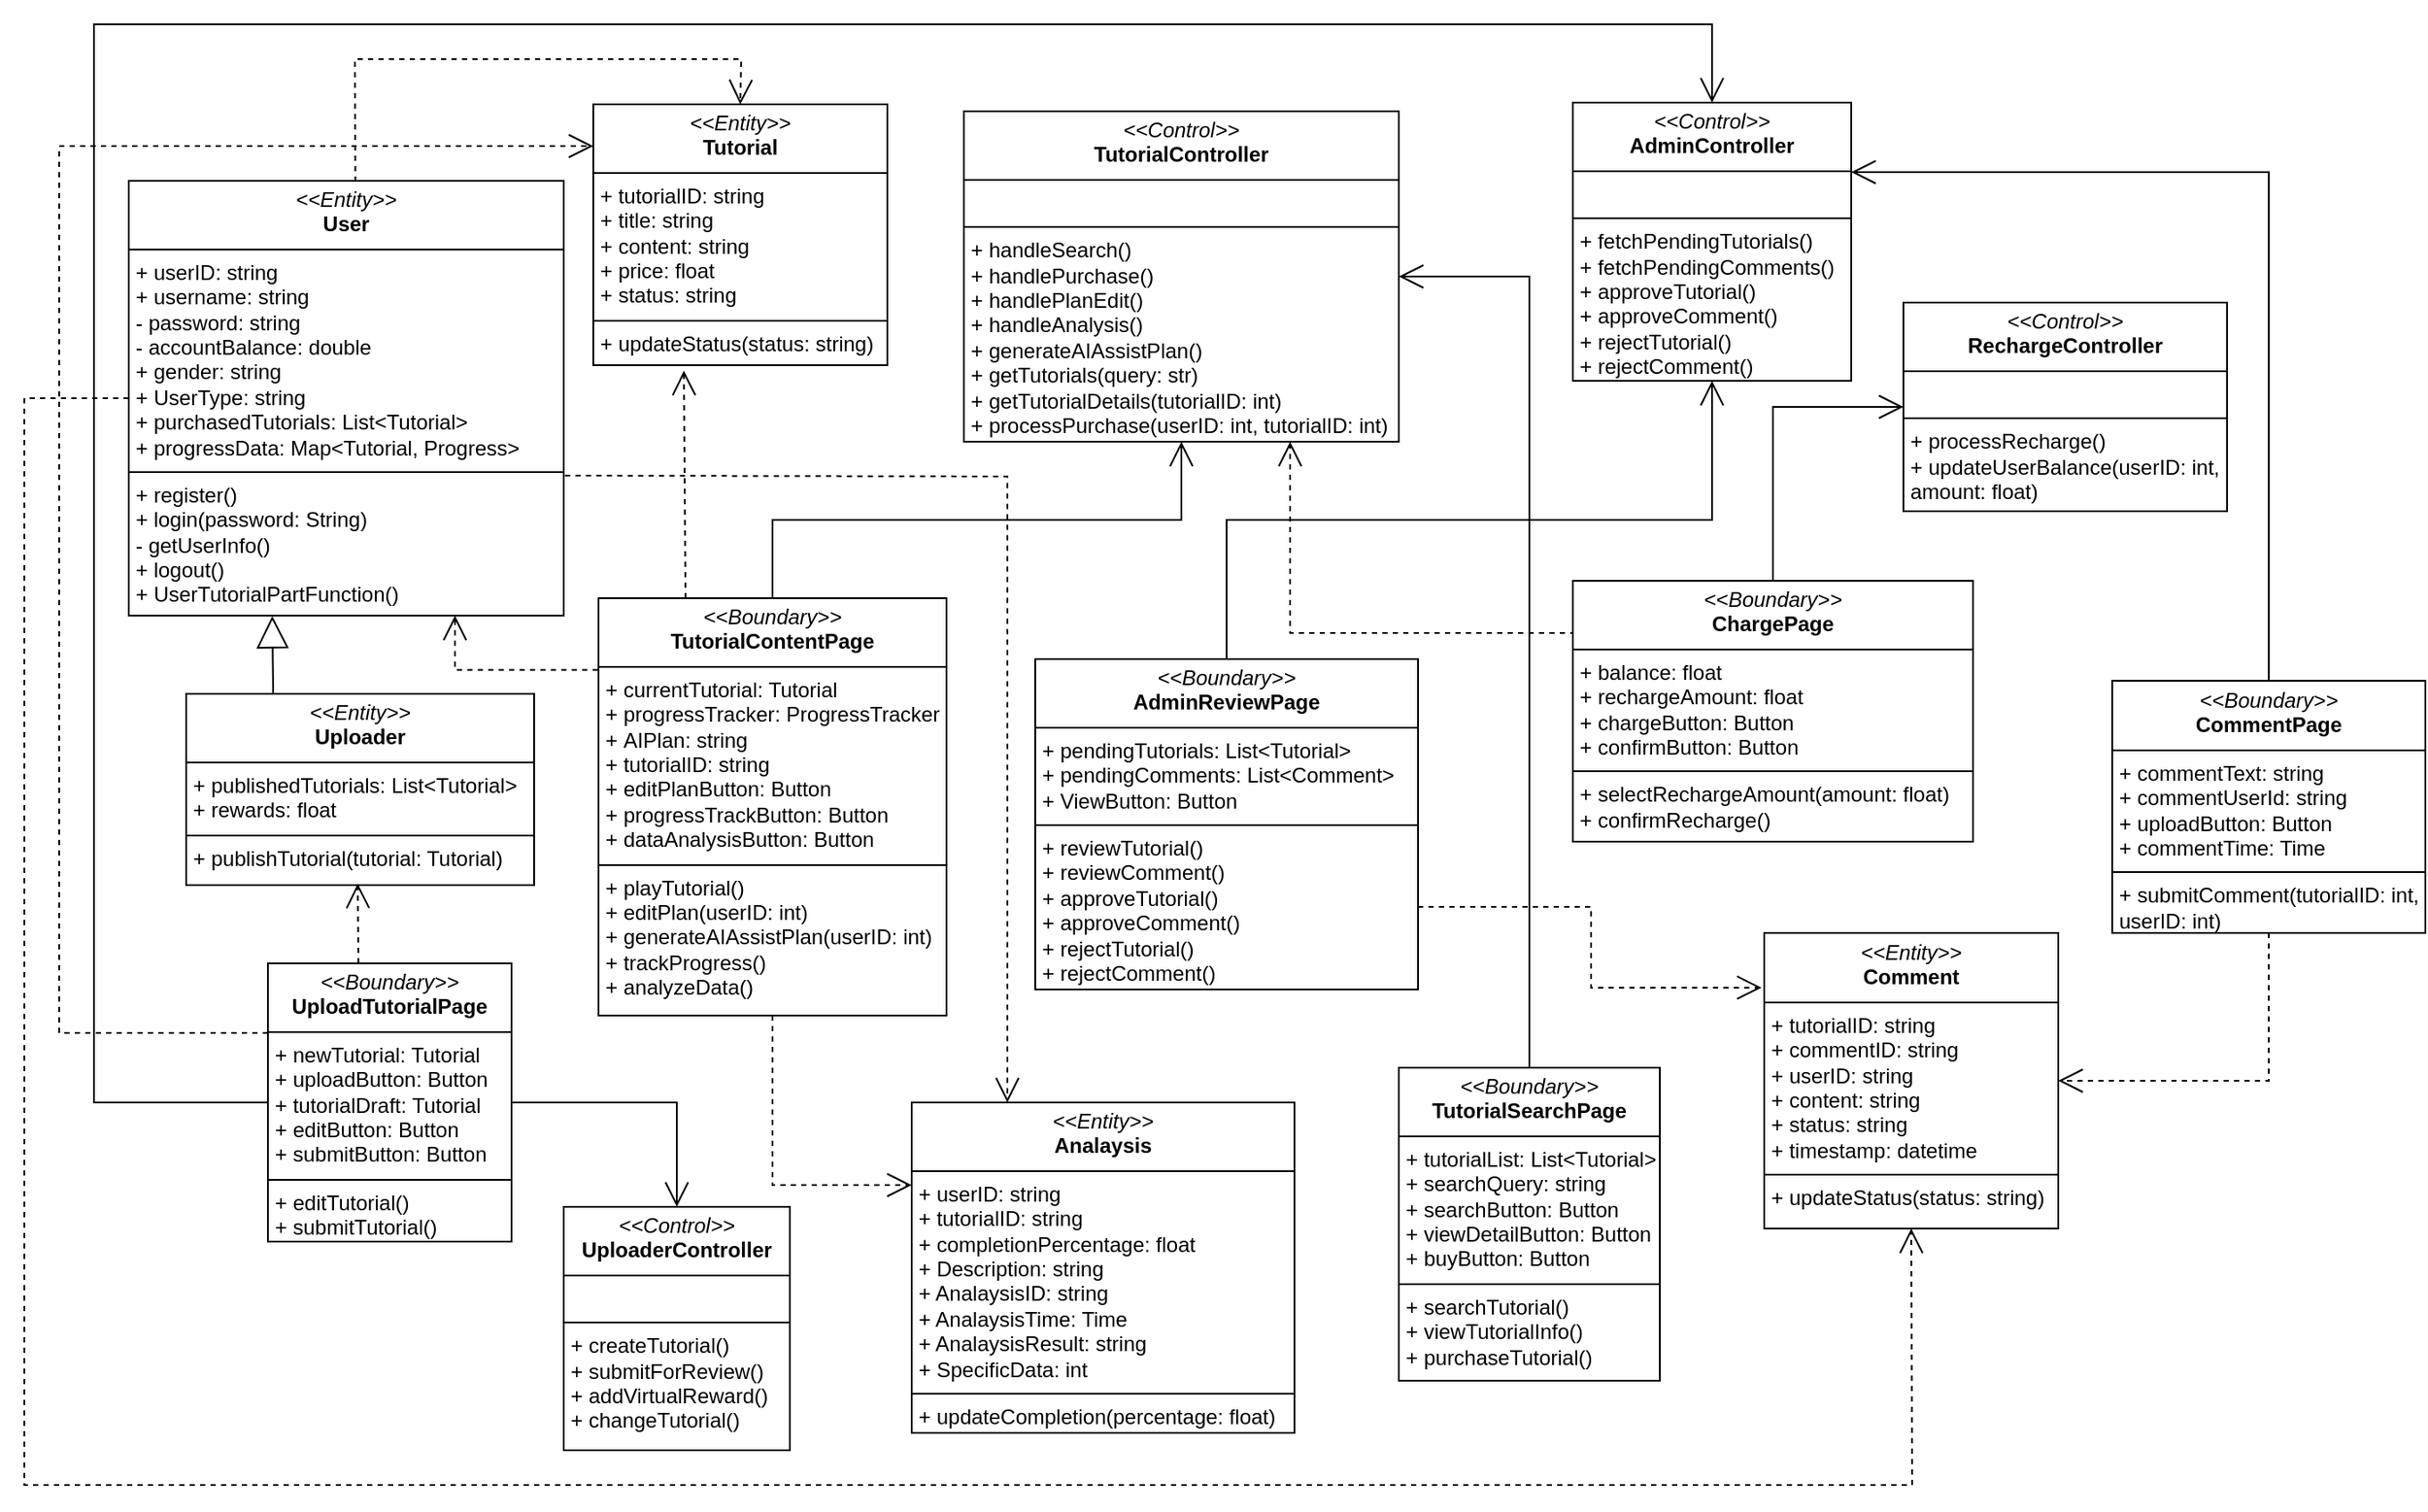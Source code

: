 <mxfile version="24.8.4">
  <diagram name="第 1 页" id="xhxr7EDCmMX8fFff1kto">
    <mxGraphModel dx="1360" dy="927" grid="1" gridSize="10" guides="1" tooltips="1" connect="1" arrows="1" fold="1" page="1" pageScale="1" pageWidth="827" pageHeight="1169" math="0" shadow="0">
      <root>
        <mxCell id="0" />
        <mxCell id="1" parent="0" />
        <mxCell id="FiKHIZrdZpN-Oc6isKwN-18" value="&lt;p style=&quot;margin:0px;margin-top:4px;text-align:center;&quot;&gt;&lt;i&gt;&amp;lt;&amp;lt;Boundary&amp;gt;&amp;gt;&lt;/i&gt;&lt;br&gt;&lt;b&gt;TutorialSearchPage&lt;/b&gt;&lt;/p&gt;&lt;hr size=&quot;1&quot; style=&quot;border-style:solid;&quot;&gt;&lt;p style=&quot;margin:0px;margin-left:4px;&quot;&gt;+ tutorialList: List&amp;lt;Tutorial&amp;gt;&lt;/p&gt;&lt;p style=&quot;margin:0px;margin-left:4px;&quot;&gt;+ searchQuery: string&lt;/p&gt;&lt;p style=&quot;margin:0px;margin-left:4px;&quot;&gt;+ searchButton: Button&lt;/p&gt;&lt;p style=&quot;margin:0px;margin-left:4px;&quot;&gt;+&amp;nbsp;viewDetailButton: Button&lt;/p&gt;&lt;p style=&quot;margin:0px;margin-left:4px;&quot;&gt;+&amp;nbsp;buyButton: Button&lt;/p&gt;&lt;hr size=&quot;1&quot; style=&quot;border-style:solid;&quot;&gt;&lt;p style=&quot;margin:0px;margin-left:4px;&quot;&gt;+ searchTutorial()&lt;br&gt;+ viewTutorialInfo()&lt;/p&gt;&lt;p style=&quot;margin:0px;margin-left:4px;&quot;&gt;+&amp;nbsp;purchaseTutorial()&lt;/p&gt;" style="verticalAlign=top;align=left;overflow=fill;html=1;whiteSpace=wrap;" parent="1" vertex="1">
          <mxGeometry x="1230" y="630" width="150" height="180" as="geometry" />
        </mxCell>
        <mxCell id="FiKHIZrdZpN-Oc6isKwN-19" value="&lt;p style=&quot;margin:0px;margin-top:4px;text-align:center;&quot;&gt;&lt;i&gt;&amp;lt;&amp;lt;Boundary&amp;gt;&amp;gt;&lt;/i&gt;&lt;br&gt;&lt;b&gt;TutorialContentPage&lt;/b&gt;&lt;/p&gt;&lt;hr size=&quot;1&quot; style=&quot;border-style:solid;&quot;&gt;&lt;p style=&quot;margin:0px;margin-left:4px;&quot;&gt;+ currentTutorial: Tutorial&lt;/p&gt;&lt;p style=&quot;margin:0px;margin-left:4px;&quot;&gt;+ progressTracker: ProgressTracker&lt;/p&gt;&lt;p style=&quot;margin:0px;margin-left:4px;&quot;&gt;+&amp;nbsp;AIPlan: string&lt;/p&gt;&lt;p style=&quot;margin:0px;margin-left:4px;&quot;&gt;+&amp;nbsp;tutorialID: string&lt;/p&gt;&lt;p style=&quot;margin:0px;margin-left:4px;&quot;&gt;+&amp;nbsp;editPlanButton: Button&lt;/p&gt;&lt;p style=&quot;margin:0px;margin-left:4px;&quot;&gt;+&amp;nbsp;progressTrackButton: Button&lt;/p&gt;&lt;p style=&quot;margin:0px;margin-left:4px;&quot;&gt;+&amp;nbsp;dataAnalysisButton: Button&lt;/p&gt;&lt;hr size=&quot;1&quot; style=&quot;border-style:solid;&quot;&gt;&lt;p style=&quot;margin:0px;margin-left:4px;&quot;&gt;+ playTutorial()&lt;br&gt;+ editPlan(userID: int)&lt;/p&gt;&lt;p style=&quot;margin:0px;margin-left:4px;&quot;&gt;+&amp;nbsp;generateAIAssistPlan(userID: int)&lt;/p&gt;&lt;p style=&quot;margin:0px;margin-left:4px;&quot;&gt;+&amp;nbsp;trackProgress()&lt;/p&gt;&lt;p style=&quot;margin:0px;margin-left:4px;&quot;&gt;+&amp;nbsp;&lt;span style=&quot;background-color: initial;&quot;&gt;analyzeData()&lt;/span&gt;&lt;/p&gt;" style="verticalAlign=top;align=left;overflow=fill;html=1;whiteSpace=wrap;" parent="1" vertex="1">
          <mxGeometry x="770" y="360" width="200" height="240" as="geometry" />
        </mxCell>
        <mxCell id="FiKHIZrdZpN-Oc6isKwN-20" value="&lt;p style=&quot;margin:0px;margin-top:4px;text-align:center;&quot;&gt;&lt;i&gt;&amp;lt;&amp;lt;Boundary&amp;gt;&amp;gt;&lt;/i&gt;&lt;br&gt;&lt;b&gt;UploadTutorialPage&lt;/b&gt;&lt;/p&gt;&lt;hr size=&quot;1&quot; style=&quot;border-style:solid;&quot;&gt;&lt;p style=&quot;margin:0px;margin-left:4px;&quot;&gt;+ newTutorial: Tutorial&lt;/p&gt;&lt;p style=&quot;margin:0px;margin-left:4px;&quot;&gt;+ uploadButton: Button&lt;/p&gt;&lt;p style=&quot;margin:0px;margin-left:4px;&quot;&gt;+&amp;nbsp;tutorialDraft: Tutorial&lt;/p&gt;&lt;p style=&quot;margin:0px;margin-left:4px;&quot;&gt;+&amp;nbsp;editButton: Button&lt;/p&gt;&lt;p style=&quot;margin:0px;margin-left:4px;&quot;&gt;+&amp;nbsp;submitButton: Button&lt;/p&gt;&lt;hr size=&quot;1&quot; style=&quot;border-style:solid;&quot;&gt;&lt;p style=&quot;margin:0px;margin-left:4px;&quot;&gt;+ editTutorial()&lt;br&gt;+ submitTutorial()&lt;/p&gt;" style="verticalAlign=top;align=left;overflow=fill;html=1;whiteSpace=wrap;" parent="1" vertex="1">
          <mxGeometry x="580" y="570" width="140" height="160" as="geometry" />
        </mxCell>
        <mxCell id="FiKHIZrdZpN-Oc6isKwN-21" value="&lt;p style=&quot;margin:0px;margin-top:4px;text-align:center;&quot;&gt;&lt;i&gt;&amp;lt;&amp;lt;Boundary&amp;gt;&amp;gt;&lt;/i&gt;&lt;br&gt;&lt;b&gt;AdminReviewPage&lt;/b&gt;&lt;/p&gt;&lt;hr size=&quot;1&quot; style=&quot;border-style:solid;&quot;&gt;&lt;p style=&quot;margin:0px;margin-left:4px;&quot;&gt;+ pendingTutorials: List&amp;lt;Tutorial&amp;gt;&lt;/p&gt;&lt;p style=&quot;margin:0px;margin-left:4px;&quot;&gt;+ pendingComments: List&amp;lt;Comment&amp;gt;&lt;/p&gt;&lt;p style=&quot;margin:0px;margin-left:4px;&quot;&gt;+ ViewButton: Button&lt;/p&gt;&lt;hr size=&quot;1&quot; style=&quot;border-style:solid;&quot;&gt;&lt;p style=&quot;margin:0px;margin-left:4px;&quot;&gt;+ reviewTutorial()&lt;br&gt;+ reviewComment()&lt;/p&gt;&lt;p style=&quot;margin:0px;margin-left:4px;&quot;&gt;+&amp;nbsp;approveTutorial()&lt;/p&gt;&lt;p style=&quot;margin:0px;margin-left:4px;&quot;&gt;+&amp;nbsp;approveComment()&lt;/p&gt;&lt;p style=&quot;margin:0px;margin-left:4px;&quot;&gt;+&amp;nbsp;&lt;span style=&quot;background-color: initial;&quot;&gt;rejectTutorial()&lt;/span&gt;&lt;/p&gt;&lt;p style=&quot;margin:0px;margin-left:4px;&quot;&gt;&lt;span style=&quot;background-color: initial;&quot;&gt;+&amp;nbsp;&lt;/span&gt;&lt;span style=&quot;background-color: initial;&quot;&gt;rejectComment()&lt;/span&gt;&lt;/p&gt;" style="verticalAlign=top;align=left;overflow=fill;html=1;whiteSpace=wrap;" parent="1" vertex="1">
          <mxGeometry x="1021" y="395" width="220" height="190" as="geometry" />
        </mxCell>
        <mxCell id="FiKHIZrdZpN-Oc6isKwN-22" value="&lt;p style=&quot;margin:0px;margin-top:4px;text-align:center;&quot;&gt;&lt;i&gt;&amp;lt;&amp;lt;Control&amp;gt;&amp;gt;&lt;/i&gt;&lt;br&gt;&lt;b&gt;TutorialController&lt;/b&gt;&lt;/p&gt;&lt;hr size=&quot;1&quot; style=&quot;border-style:solid;&quot;&gt;&lt;p style=&quot;margin:0px;margin-left:4px;&quot;&gt;&lt;br&gt;&lt;/p&gt;&lt;hr size=&quot;1&quot; style=&quot;border-style:solid;&quot;&gt;&lt;p style=&quot;margin:0px;margin-left:4px;&quot;&gt;+ handleSearch()&lt;br&gt;+ handlePurchase()&lt;/p&gt;&lt;p style=&quot;margin:0px;margin-left:4px;&quot;&gt;+&amp;nbsp;handlePlanEdit()&lt;/p&gt;&lt;p style=&quot;margin:0px;margin-left:4px;&quot;&gt;+&amp;nbsp;handleAnalysis()&lt;/p&gt;&lt;p style=&quot;margin:0px;margin-left:4px;&quot;&gt;+&amp;nbsp;&lt;span style=&quot;background-color: initial;&quot;&gt;generateAIAssistPlan()&lt;/span&gt;&lt;/p&gt;&lt;p style=&quot;margin:0px;margin-left:4px;&quot;&gt;&lt;span style=&quot;background-color: initial;&quot;&gt;+&amp;nbsp;&lt;/span&gt;&lt;span style=&quot;background-color: initial;&quot;&gt;getTutorials(query: str)&lt;/span&gt;&lt;/p&gt;&lt;p style=&quot;margin:0px;margin-left:4px;&quot;&gt;&lt;span style=&quot;background-color: initial;&quot;&gt;+&amp;nbsp;&lt;/span&gt;&lt;span style=&quot;background-color: initial;&quot;&gt;getTutorialDetails(tutorialID: int)&lt;/span&gt;&lt;/p&gt;&lt;p style=&quot;margin:0px;margin-left:4px;&quot;&gt;&lt;span style=&quot;background-color: initial;&quot;&gt;+&amp;nbsp;&lt;/span&gt;&lt;span style=&quot;background-color: initial;&quot;&gt;processPurchase(userID: int, tutorialID: int)&lt;/span&gt;&lt;/p&gt;" style="verticalAlign=top;align=left;overflow=fill;html=1;whiteSpace=wrap;" parent="1" vertex="1">
          <mxGeometry x="980" y="80" width="250" height="190" as="geometry" />
        </mxCell>
        <mxCell id="FiKHIZrdZpN-Oc6isKwN-23" value="&lt;p style=&quot;margin:0px;margin-top:4px;text-align:center;&quot;&gt;&lt;i&gt;&amp;lt;&amp;lt;Control&amp;gt;&amp;gt;&lt;/i&gt;&lt;br&gt;&lt;b&gt;UploaderController&lt;/b&gt;&lt;/p&gt;&lt;hr size=&quot;1&quot; style=&quot;border-style:solid;&quot;&gt;&lt;p style=&quot;margin:0px;margin-left:4px;&quot;&gt;&lt;br&gt;&lt;/p&gt;&lt;hr size=&quot;1&quot; style=&quot;border-style:solid;&quot;&gt;&lt;p style=&quot;margin:0px;margin-left:4px;&quot;&gt;+ createTutorial()&lt;br&gt;+ submitForReview()&lt;/p&gt;&lt;p style=&quot;margin:0px;margin-left:4px;&quot;&gt;+&amp;nbsp;addVirtualReward()&lt;/p&gt;&lt;p style=&quot;margin:0px;margin-left:4px;&quot;&gt;+ changeTutorial()&lt;/p&gt;" style="verticalAlign=top;align=left;overflow=fill;html=1;whiteSpace=wrap;" parent="1" vertex="1">
          <mxGeometry x="750" y="710" width="130" height="140" as="geometry" />
        </mxCell>
        <mxCell id="FiKHIZrdZpN-Oc6isKwN-24" value="&lt;p style=&quot;margin:0px;margin-top:4px;text-align:center;&quot;&gt;&lt;i&gt;&amp;lt;&amp;lt;Boundary&amp;gt;&amp;gt;&lt;/i&gt;&lt;br&gt;&lt;b&gt;ChargePage&lt;/b&gt;&lt;/p&gt;&lt;hr size=&quot;1&quot; style=&quot;border-style:solid;&quot;&gt;&lt;p style=&quot;margin:0px;margin-left:4px;&quot;&gt;+ balance: float&lt;/p&gt;&lt;p style=&quot;margin:0px;margin-left:4px;&quot;&gt;+ rechargeAmount: float&lt;/p&gt;&lt;p style=&quot;margin:0px;margin-left:4px;&quot;&gt;+ chargeButton: Button&lt;/p&gt;&lt;p style=&quot;margin:0px;margin-left:4px;&quot;&gt;+ confirmButton: Button&lt;/p&gt;&lt;hr size=&quot;1&quot; style=&quot;border-style:solid;&quot;&gt;&lt;p style=&quot;margin:0px;margin-left:4px;&quot;&gt;+ selectRechargeAmount(amount: float)&lt;br&gt;+ confirmRecharge()&lt;/p&gt;" style="verticalAlign=top;align=left;overflow=fill;html=1;whiteSpace=wrap;" parent="1" vertex="1">
          <mxGeometry x="1330" y="350" width="230" height="150" as="geometry" />
        </mxCell>
        <mxCell id="FiKHIZrdZpN-Oc6isKwN-25" value="&lt;p style=&quot;margin:0px;margin-top:4px;text-align:center;&quot;&gt;&lt;i&gt;&amp;lt;&amp;lt;Boundary&amp;gt;&amp;gt;&lt;/i&gt;&lt;br&gt;&lt;b&gt;CommentPage&lt;/b&gt;&lt;/p&gt;&lt;hr size=&quot;1&quot; style=&quot;border-style:solid;&quot;&gt;&lt;p style=&quot;margin:0px;margin-left:4px;&quot;&gt;+&amp;nbsp;&lt;span style=&quot;background-color: initial;&quot;&gt;commentText: string&lt;/span&gt;&lt;/p&gt;&lt;p style=&quot;margin:0px;margin-left:4px;&quot;&gt;+&amp;nbsp;&lt;span style=&quot;background-color: initial;&quot;&gt;commentUserId: string&lt;/span&gt;&lt;/p&gt;&lt;p style=&quot;margin:0px;margin-left:4px;&quot;&gt;+ uploadButton: Button&lt;/p&gt;&lt;p style=&quot;margin:0px;margin-left:4px;&quot;&gt;+ commentTime: Time&lt;/p&gt;&lt;hr size=&quot;1&quot; style=&quot;border-style:solid;&quot;&gt;&lt;p style=&quot;margin:0px;margin-left:4px;&quot;&gt;+ submitComment(tutorialID: int, userID: int)&lt;br&gt;&lt;/p&gt;" style="verticalAlign=top;align=left;overflow=fill;html=1;whiteSpace=wrap;" parent="1" vertex="1">
          <mxGeometry x="1640" y="407.5" width="180" height="145" as="geometry" />
        </mxCell>
        <mxCell id="FiKHIZrdZpN-Oc6isKwN-26" value="&lt;p style=&quot;margin:0px;margin-top:4px;text-align:center;&quot;&gt;&lt;i&gt;&amp;lt;&amp;lt;Control&amp;gt;&amp;gt;&lt;/i&gt;&lt;br&gt;&lt;b&gt;RechargeController&lt;/b&gt;&lt;/p&gt;&lt;hr size=&quot;1&quot; style=&quot;border-style:solid;&quot;&gt;&lt;p style=&quot;margin:0px;margin-left:4px;&quot;&gt;&lt;br&gt;&lt;/p&gt;&lt;hr size=&quot;1&quot; style=&quot;border-style:solid;&quot;&gt;&lt;p style=&quot;margin:0px;margin-left:4px;&quot;&gt;+ processRecharge()&lt;br&gt;+ updateUserBalance(userID: int, amount: float)&lt;/p&gt;" style="verticalAlign=top;align=left;overflow=fill;html=1;whiteSpace=wrap;" parent="1" vertex="1">
          <mxGeometry x="1520" y="190" width="186" height="120" as="geometry" />
        </mxCell>
        <mxCell id="FiKHIZrdZpN-Oc6isKwN-27" value="&lt;p style=&quot;margin:0px;margin-top:4px;text-align:center;&quot;&gt;&lt;i&gt;&amp;lt;&amp;lt;Control&amp;gt;&amp;gt;&lt;/i&gt;&lt;br&gt;&lt;b&gt;AdminController&lt;/b&gt;&lt;/p&gt;&lt;hr size=&quot;1&quot; style=&quot;border-style:solid;&quot;&gt;&lt;p style=&quot;margin:0px;margin-left:4px;&quot;&gt;&lt;br&gt;&lt;/p&gt;&lt;hr size=&quot;1&quot; style=&quot;border-style:solid;&quot;&gt;&lt;p style=&quot;margin:0px;margin-left:4px;&quot;&gt;+ fetchPendingTutorials()&lt;br&gt;+ fetchPendingComments()&lt;/p&gt;&lt;p style=&quot;margin:0px;margin-left:4px;&quot;&gt;+&amp;nbsp;approveTutorial()&lt;/p&gt;&lt;p style=&quot;margin:0px;margin-left:4px;&quot;&gt;+ approveComment()&lt;/p&gt;&lt;p style=&quot;margin:0px;margin-left:4px;&quot;&gt;+&amp;nbsp;rejectTutorial()&lt;/p&gt;&lt;p style=&quot;margin:0px;margin-left:4px;&quot;&gt;+&amp;nbsp;rejectComment()&lt;/p&gt;" style="verticalAlign=top;align=left;overflow=fill;html=1;whiteSpace=wrap;" parent="1" vertex="1">
          <mxGeometry x="1330" y="75" width="160" height="160" as="geometry" />
        </mxCell>
        <mxCell id="FiKHIZrdZpN-Oc6isKwN-28" value="&lt;p style=&quot;margin:0px;margin-top:4px;text-align:center;&quot;&gt;&lt;i&gt;&amp;lt;&amp;lt;Entity&amp;gt;&amp;gt;&lt;/i&gt;&lt;br&gt;&lt;b&gt;Tutorial&lt;/b&gt;&lt;/p&gt;&lt;hr size=&quot;1&quot; style=&quot;border-style:solid;&quot;&gt;&lt;p style=&quot;margin:0px;margin-left:4px;&quot;&gt;+ tutorialID:&amp;nbsp;&lt;span style=&quot;background-color: initial;&quot;&gt;string&lt;/span&gt;&lt;/p&gt;&lt;p style=&quot;margin:0px;margin-left:4px;&quot;&gt;+ title: string&lt;/p&gt;&lt;p style=&quot;margin:0px;margin-left:4px;&quot;&gt;+ content: string&lt;/p&gt;&lt;p style=&quot;margin:0px;margin-left:4px;&quot;&gt;+ price: float&lt;/p&gt;&lt;p style=&quot;margin:0px;margin-left:4px;&quot;&gt;+&amp;nbsp;status: string&lt;/p&gt;&lt;hr size=&quot;1&quot; style=&quot;border-style:solid;&quot;&gt;&lt;p style=&quot;margin:0px;margin-left:4px;&quot;&gt;+&amp;nbsp;updateStatus(status: string)&lt;/p&gt;" style="verticalAlign=top;align=left;overflow=fill;html=1;whiteSpace=wrap;" parent="1" vertex="1">
          <mxGeometry x="767" y="76" width="169" height="150" as="geometry" />
        </mxCell>
        <mxCell id="FiKHIZrdZpN-Oc6isKwN-29" value="&lt;p style=&quot;margin:0px;margin-top:4px;text-align:center;&quot;&gt;&lt;i&gt;&amp;lt;&amp;lt;Entity&amp;gt;&amp;gt;&lt;/i&gt;&lt;br&gt;&lt;b&gt;Analaysis&lt;/b&gt;&lt;/p&gt;&lt;hr size=&quot;1&quot; style=&quot;border-style:solid;&quot;&gt;&lt;p style=&quot;margin:0px;margin-left:4px;&quot;&gt;+ userID: string&lt;/p&gt;&lt;p style=&quot;margin:0px;margin-left:4px;&quot;&gt;+ tutorialID:&amp;nbsp;&lt;span style=&quot;background-color: initial;&quot;&gt;string&lt;/span&gt;&lt;/p&gt;&lt;p style=&quot;margin:0px;margin-left:4px;&quot;&gt;+ completionPercentage: float&lt;/p&gt;&lt;p style=&quot;margin:0px;margin-left:4px;&quot;&gt;+ Description: string&lt;/p&gt;&lt;p style=&quot;margin:0px;margin-left:4px;&quot;&gt;+ AnalaysisID: string&lt;/p&gt;&lt;p style=&quot;margin:0px;margin-left:4px;&quot;&gt;+ AnalaysisTime: Time&lt;/p&gt;&lt;p style=&quot;margin:0px;margin-left:4px;&quot;&gt;+ AnalaysisResult: string&lt;/p&gt;&lt;p style=&quot;margin:0px;margin-left:4px;&quot;&gt;+ SpecificData: int&lt;/p&gt;&lt;hr size=&quot;1&quot; style=&quot;border-style:solid;&quot;&gt;&lt;p style=&quot;margin:0px;margin-left:4px;&quot;&gt;+&amp;nbsp;updateCompletion(percentage: float)&lt;/p&gt;" style="verticalAlign=top;align=left;overflow=fill;html=1;whiteSpace=wrap;" parent="1" vertex="1">
          <mxGeometry x="950" y="650" width="220" height="190" as="geometry" />
        </mxCell>
        <mxCell id="FiKHIZrdZpN-Oc6isKwN-30" value="&lt;p style=&quot;margin:0px;margin-top:4px;text-align:center;&quot;&gt;&lt;i&gt;&amp;lt;&amp;lt;Entity&amp;gt;&amp;gt;&lt;/i&gt;&lt;br&gt;&lt;b&gt;Comment&lt;/b&gt;&lt;/p&gt;&lt;hr size=&quot;1&quot; style=&quot;border-style:solid;&quot;&gt;&lt;p style=&quot;margin:0px;margin-left:4px;&quot;&gt;+ tutorialID:&amp;nbsp;&lt;span style=&quot;background-color: initial;&quot;&gt;string&lt;/span&gt;&lt;/p&gt;&lt;p style=&quot;margin:0px;margin-left:4px;&quot;&gt;+&amp;nbsp;&lt;span style=&quot;background-color: initial;&quot;&gt;commentID:&amp;nbsp;&lt;/span&gt;&lt;span style=&quot;background-color: initial;&quot;&gt;string&lt;/span&gt;&lt;/p&gt;&lt;p style=&quot;margin:0px;margin-left:4px;&quot;&gt;+ userID:&amp;nbsp;&lt;span style=&quot;background-color: initial;&quot;&gt;string&lt;/span&gt;&lt;/p&gt;&lt;p style=&quot;margin:0px;margin-left:4px;&quot;&gt;+ content: string&lt;/p&gt;&lt;p style=&quot;margin:0px;margin-left:4px;&quot;&gt;+&amp;nbsp;status: string&lt;/p&gt;&lt;p style=&quot;margin:0px;margin-left:4px;&quot;&gt;+&amp;nbsp;timestamp: datetime&lt;/p&gt;&lt;hr size=&quot;1&quot; style=&quot;border-style:solid;&quot;&gt;&lt;p style=&quot;margin:0px;margin-left:4px;&quot;&gt;+&amp;nbsp;updateStatus(status: string)&lt;/p&gt;" style="verticalAlign=top;align=left;overflow=fill;html=1;whiteSpace=wrap;" parent="1" vertex="1">
          <mxGeometry x="1440" y="552.5" width="169" height="170" as="geometry" />
        </mxCell>
        <mxCell id="FiKHIZrdZpN-Oc6isKwN-31" value="&lt;p style=&quot;margin:0px;margin-top:4px;text-align:center;&quot;&gt;&lt;i&gt;&amp;lt;&amp;lt;Entity&amp;gt;&amp;gt;&lt;/i&gt;&lt;br&gt;&lt;b&gt;Uploader&lt;/b&gt;&lt;/p&gt;&lt;hr size=&quot;1&quot; style=&quot;border-style:solid;&quot;&gt;&lt;p style=&quot;margin:0px;margin-left:4px;&quot;&gt;+ publishedTutorials: List&amp;lt;Tutorial&amp;gt;&lt;/p&gt;&lt;p style=&quot;margin:0px;margin-left:4px;&quot;&gt;+&amp;nbsp;&lt;span style=&quot;background-color: initial;&quot;&gt;rewards: float&lt;/span&gt;&lt;/p&gt;&lt;hr size=&quot;1&quot; style=&quot;border-style:solid;&quot;&gt;&lt;p style=&quot;margin:0px;margin-left:4px;&quot;&gt;+&amp;nbsp;publishTutorial(tutorial: Tutorial)&lt;/p&gt;" style="verticalAlign=top;align=left;overflow=fill;html=1;whiteSpace=wrap;" parent="1" vertex="1">
          <mxGeometry x="533" y="415" width="200" height="110" as="geometry" />
        </mxCell>
        <mxCell id="FiKHIZrdZpN-Oc6isKwN-32" value="&lt;p style=&quot;margin:0px;margin-top:4px;text-align:center;&quot;&gt;&lt;i&gt;&amp;lt;&amp;lt;Entity&amp;gt;&amp;gt;&lt;/i&gt;&lt;br&gt;&lt;b&gt;User&lt;/b&gt;&lt;/p&gt;&lt;hr size=&quot;1&quot; style=&quot;border-style:solid;&quot;&gt;&lt;p style=&quot;margin:0px;margin-left:4px;&quot;&gt;+&amp;nbsp;&lt;span style=&quot;background-color: initial;&quot;&gt;userID:&amp;nbsp;&lt;/span&gt;&lt;span style=&quot;background-color: initial;&quot;&gt;string&lt;/span&gt;&lt;/p&gt;&lt;p style=&quot;margin:0px;margin-left:4px;&quot;&gt;+&amp;nbsp;username: string&lt;/p&gt;&lt;p style=&quot;margin:0px;margin-left:4px;&quot;&gt;- password: string&lt;/p&gt;&lt;p style=&quot;margin:0px;margin-left:4px;&quot;&gt;- accountBalance: double&lt;/p&gt;&lt;p style=&quot;margin:0px;margin-left:4px;&quot;&gt;+&amp;nbsp;gender: string&lt;/p&gt;&lt;p style=&quot;margin:0px;margin-left:4px;&quot;&gt;+ UserType: string&lt;/p&gt;&lt;p style=&quot;margin:0px;margin-left:4px;&quot;&gt;+&amp;nbsp;purchasedTutorials:&amp;nbsp;List&amp;lt;Tutorial&amp;gt;&lt;/p&gt;&lt;p style=&quot;margin:0px;margin-left:4px;&quot;&gt;+&amp;nbsp;progressData:&amp;nbsp;Map&amp;lt;Tutorial, Progress&amp;gt;&lt;/p&gt;&lt;hr size=&quot;1&quot; style=&quot;border-style:solid;&quot;&gt;&lt;p style=&quot;margin:0px;margin-left:4px;&quot;&gt;+&amp;nbsp;register()&lt;/p&gt;&lt;p style=&quot;margin:0px;margin-left:4px;&quot;&gt;+&amp;nbsp;login(password: String)&lt;/p&gt;&lt;p style=&quot;margin:0px;margin-left:4px;&quot;&gt;-&amp;nbsp;getUserInfo()&lt;/p&gt;&lt;p style=&quot;margin:0px;margin-left:4px;&quot;&gt;+ logout()&lt;/p&gt;&lt;p style=&quot;margin:0px;margin-left:4px;&quot;&gt;+ UserTutorialPartFunction()&lt;/p&gt;" style="verticalAlign=top;align=left;overflow=fill;html=1;whiteSpace=wrap;" parent="1" vertex="1">
          <mxGeometry x="500" y="120" width="250" height="250" as="geometry" />
        </mxCell>
        <mxCell id="FiKHIZrdZpN-Oc6isKwN-33" value="" style="endArrow=block;endSize=16;endFill=0;html=1;rounded=0;exitX=0.25;exitY=0;exitDx=0;exitDy=0;entryX=0.33;entryY=1.001;entryDx=0;entryDy=0;entryPerimeter=0;" parent="1" source="FiKHIZrdZpN-Oc6isKwN-31" target="FiKHIZrdZpN-Oc6isKwN-32" edge="1">
          <mxGeometry width="160" relative="1" as="geometry">
            <mxPoint x="610" y="415" as="sourcePoint" />
            <mxPoint x="610" y="380" as="targetPoint" />
          </mxGeometry>
        </mxCell>
        <mxCell id="FiKHIZrdZpN-Oc6isKwN-34" value="" style="endArrow=open;html=1;rounded=0;entryX=0.5;entryY=1;entryDx=0;entryDy=0;exitX=0.5;exitY=0;exitDx=0;exitDy=0;edgeStyle=orthogonalEdgeStyle;endFill=0;strokeWidth=1;endSize=12;" parent="1" source="FiKHIZrdZpN-Oc6isKwN-19" target="FiKHIZrdZpN-Oc6isKwN-22" edge="1">
          <mxGeometry width="50" height="50" relative="1" as="geometry">
            <mxPoint x="940" y="540" as="sourcePoint" />
            <mxPoint x="990" y="490" as="targetPoint" />
          </mxGeometry>
        </mxCell>
        <mxCell id="FiKHIZrdZpN-Oc6isKwN-35" value="" style="endArrow=open;html=1;rounded=0;entryX=1;entryY=0.5;entryDx=0;entryDy=0;exitX=0.5;exitY=0;exitDx=0;exitDy=0;edgeStyle=orthogonalEdgeStyle;endFill=0;strokeWidth=1;endSize=12;" parent="1" source="FiKHIZrdZpN-Oc6isKwN-18" target="FiKHIZrdZpN-Oc6isKwN-22" edge="1">
          <mxGeometry width="50" height="50" relative="1" as="geometry">
            <mxPoint x="1270" y="640" as="sourcePoint" />
            <mxPoint x="1310" y="570" as="targetPoint" />
          </mxGeometry>
        </mxCell>
        <mxCell id="FiKHIZrdZpN-Oc6isKwN-36" value="" style="endArrow=open;html=1;rounded=0;exitX=0.5;exitY=0;exitDx=0;exitDy=0;entryX=0;entryY=0.5;entryDx=0;entryDy=0;edgeStyle=orthogonalEdgeStyle;endFill=0;strokeWidth=1;endSize=12;" parent="1" source="FiKHIZrdZpN-Oc6isKwN-24" target="FiKHIZrdZpN-Oc6isKwN-26" edge="1">
          <mxGeometry width="50" height="50" relative="1" as="geometry">
            <mxPoint x="1140" y="460" as="sourcePoint" />
            <mxPoint x="1190" y="410" as="targetPoint" />
          </mxGeometry>
        </mxCell>
        <mxCell id="FiKHIZrdZpN-Oc6isKwN-37" value="" style="endArrow=open;html=1;rounded=0;exitX=0.5;exitY=0;exitDx=0;exitDy=0;entryX=0.5;entryY=1;entryDx=0;entryDy=0;edgeStyle=orthogonalEdgeStyle;endFill=0;strokeWidth=1;endSize=12;" parent="1" source="FiKHIZrdZpN-Oc6isKwN-21" target="FiKHIZrdZpN-Oc6isKwN-27" edge="1">
          <mxGeometry width="50" height="50" relative="1" as="geometry">
            <mxPoint x="1140" y="460" as="sourcePoint" />
            <mxPoint x="1190" y="410" as="targetPoint" />
          </mxGeometry>
        </mxCell>
        <mxCell id="FiKHIZrdZpN-Oc6isKwN-40" value="" style="endArrow=open;html=1;rounded=0;entryX=0.5;entryY=0;entryDx=0;entryDy=0;exitX=0;exitY=0.5;exitDx=0;exitDy=0;edgeStyle=orthogonalEdgeStyle;endFill=0;strokeWidth=1;endSize=12;" parent="1" source="FiKHIZrdZpN-Oc6isKwN-20" target="FiKHIZrdZpN-Oc6isKwN-27" edge="1">
          <mxGeometry width="50" height="50" relative="1" as="geometry">
            <mxPoint x="810" y="900" as="sourcePoint" />
            <mxPoint x="1045" y="810" as="targetPoint" />
            <Array as="points">
              <mxPoint x="480" y="650" />
              <mxPoint x="480" y="30" />
              <mxPoint x="1410" y="30" />
            </Array>
          </mxGeometry>
        </mxCell>
        <mxCell id="FiKHIZrdZpN-Oc6isKwN-41" value="" style="endArrow=open;html=1;rounded=0;edgeStyle=orthogonalEdgeStyle;exitX=0.5;exitY=0;exitDx=0;exitDy=0;entryX=1;entryY=0.25;entryDx=0;entryDy=0;endFill=0;strokeWidth=1;endSize=12;" parent="1" source="FiKHIZrdZpN-Oc6isKwN-25" target="FiKHIZrdZpN-Oc6isKwN-27" edge="1">
          <mxGeometry width="50" height="50" relative="1" as="geometry">
            <mxPoint x="1740" y="563" as="sourcePoint" />
            <mxPoint x="1599" y="655" as="targetPoint" />
          </mxGeometry>
        </mxCell>
        <mxCell id="FiKHIZrdZpN-Oc6isKwN-42" value="" style="endArrow=open;html=1;rounded=0;edgeStyle=orthogonalEdgeStyle;exitX=1;exitY=0.5;exitDx=0;exitDy=0;entryX=0.5;entryY=0;entryDx=0;entryDy=0;endFill=0;strokeWidth=1;endSize=12;" parent="1" source="FiKHIZrdZpN-Oc6isKwN-20" target="FiKHIZrdZpN-Oc6isKwN-23" edge="1">
          <mxGeometry width="50" height="50" relative="1" as="geometry">
            <mxPoint x="1750" y="573" as="sourcePoint" />
            <mxPoint x="1609" y="665" as="targetPoint" />
          </mxGeometry>
        </mxCell>
        <mxCell id="FiKHIZrdZpN-Oc6isKwN-43" value="" style="endArrow=open;endSize=12;dashed=1;html=1;rounded=0;strokeColor=default;align=center;verticalAlign=middle;fontFamily=Helvetica;fontSize=11;fontColor=default;labelBackgroundColor=default;exitX=0.25;exitY=0;exitDx=0;exitDy=0;entryX=0.308;entryY=1.021;entryDx=0;entryDy=0;entryPerimeter=0;" parent="1" source="FiKHIZrdZpN-Oc6isKwN-19" target="FiKHIZrdZpN-Oc6isKwN-28" edge="1">
          <mxGeometry x="0.004" width="160" relative="1" as="geometry">
            <mxPoint x="1090" y="580" as="sourcePoint" />
            <mxPoint x="1250" y="580" as="targetPoint" />
            <mxPoint as="offset" />
          </mxGeometry>
        </mxCell>
        <mxCell id="FiKHIZrdZpN-Oc6isKwN-45" value="" style="endArrow=open;endSize=12;dashed=1;html=1;rounded=0;strokeColor=default;align=center;verticalAlign=middle;fontFamily=Helvetica;fontSize=11;fontColor=default;labelBackgroundColor=default;exitX=0;exitY=0.25;exitDx=0;exitDy=0;edgeStyle=orthogonalEdgeStyle;" parent="1" source="FiKHIZrdZpN-Oc6isKwN-20" target="FiKHIZrdZpN-Oc6isKwN-28" edge="1">
          <mxGeometry x="0.004" width="160" relative="1" as="geometry">
            <mxPoint x="830" y="370" as="sourcePoint" />
            <mxPoint x="829" y="253" as="targetPoint" />
            <mxPoint as="offset" />
            <Array as="points">
              <mxPoint x="460" y="610" />
              <mxPoint x="460" y="100" />
            </Array>
          </mxGeometry>
        </mxCell>
        <mxCell id="FiKHIZrdZpN-Oc6isKwN-46" value="" style="endArrow=open;endSize=12;dashed=1;html=1;rounded=0;strokeColor=default;align=center;verticalAlign=middle;fontFamily=Helvetica;fontSize=11;fontColor=default;labelBackgroundColor=default;exitX=1;exitY=0.75;exitDx=0;exitDy=0;edgeStyle=orthogonalEdgeStyle;entryX=-0.009;entryY=0.185;entryDx=0;entryDy=0;entryPerimeter=0;" parent="1" source="FiKHIZrdZpN-Oc6isKwN-21" target="FiKHIZrdZpN-Oc6isKwN-30" edge="1">
          <mxGeometry x="0.004" width="160" relative="1" as="geometry">
            <mxPoint x="1271" y="437" as="sourcePoint" />
            <mxPoint x="1270" y="320" as="targetPoint" />
            <mxPoint as="offset" />
          </mxGeometry>
        </mxCell>
        <mxCell id="FiKHIZrdZpN-Oc6isKwN-48" value="" style="endArrow=open;endSize=12;dashed=1;html=1;rounded=0;strokeColor=default;align=center;verticalAlign=middle;fontFamily=Helvetica;fontSize=11;fontColor=default;labelBackgroundColor=default;exitX=0.5;exitY=1;exitDx=0;exitDy=0;entryX=1;entryY=0.5;entryDx=0;entryDy=0;edgeStyle=orthogonalEdgeStyle;" parent="1" source="FiKHIZrdZpN-Oc6isKwN-25" target="FiKHIZrdZpN-Oc6isKwN-30" edge="1">
          <mxGeometry x="0.004" width="160" relative="1" as="geometry">
            <mxPoint x="1613.5" y="493.5" as="sourcePoint" />
            <mxPoint x="1612.5" y="376.5" as="targetPoint" />
            <mxPoint as="offset" />
          </mxGeometry>
        </mxCell>
        <mxCell id="FiKHIZrdZpN-Oc6isKwN-49" value="" style="endArrow=open;endSize=12;dashed=1;html=1;rounded=0;strokeColor=default;align=center;verticalAlign=middle;fontFamily=Helvetica;fontSize=11;fontColor=default;labelBackgroundColor=default;exitX=0.5;exitY=1;exitDx=0;exitDy=0;entryX=0;entryY=0.25;entryDx=0;entryDy=0;edgeStyle=orthogonalEdgeStyle;" parent="1" source="FiKHIZrdZpN-Oc6isKwN-19" target="FiKHIZrdZpN-Oc6isKwN-29" edge="1">
          <mxGeometry x="0.004" width="160" relative="1" as="geometry">
            <mxPoint x="850" y="390" as="sourcePoint" />
            <mxPoint x="849" y="273" as="targetPoint" />
            <mxPoint as="offset" />
          </mxGeometry>
        </mxCell>
        <mxCell id="FiKHIZrdZpN-Oc6isKwN-51" value="" style="endArrow=open;endSize=12;dashed=1;html=1;rounded=0;strokeColor=default;align=center;verticalAlign=middle;fontFamily=Helvetica;fontSize=11;fontColor=default;labelBackgroundColor=default;entryX=0.493;entryY=0.992;entryDx=0;entryDy=0;entryPerimeter=0;" parent="1" target="FiKHIZrdZpN-Oc6isKwN-31" edge="1">
          <mxGeometry x="0.004" width="160" relative="1" as="geometry">
            <mxPoint x="632" y="570" as="sourcePoint" />
            <mxPoint x="633" y="525" as="targetPoint" />
            <mxPoint as="offset" />
          </mxGeometry>
        </mxCell>
        <mxCell id="FiKHIZrdZpN-Oc6isKwN-52" value="" style="endArrow=open;endSize=12;dashed=1;html=1;rounded=0;strokeColor=default;align=center;verticalAlign=middle;fontFamily=Helvetica;fontSize=11;fontColor=default;labelBackgroundColor=default;exitX=0;exitY=0.25;exitDx=0;exitDy=0;entryX=0.75;entryY=1;entryDx=0;entryDy=0;edgeStyle=orthogonalEdgeStyle;" parent="1" source="FiKHIZrdZpN-Oc6isKwN-24" target="FiKHIZrdZpN-Oc6isKwN-22" edge="1">
          <mxGeometry x="0.004" width="160" relative="1" as="geometry">
            <mxPoint x="880" y="420" as="sourcePoint" />
            <mxPoint x="879" y="303" as="targetPoint" />
            <mxPoint as="offset" />
            <Array as="points">
              <mxPoint x="1330" y="380" />
              <mxPoint x="1168" y="380" />
            </Array>
          </mxGeometry>
        </mxCell>
        <mxCell id="FiKHIZrdZpN-Oc6isKwN-53" value="" style="endArrow=open;endSize=12;dashed=1;html=1;rounded=0;strokeColor=default;align=center;verticalAlign=middle;fontFamily=Helvetica;fontSize=11;fontColor=default;labelBackgroundColor=default;exitX=-0.002;exitY=0.172;exitDx=0;exitDy=0;entryX=0.75;entryY=1;entryDx=0;entryDy=0;exitPerimeter=0;edgeStyle=orthogonalEdgeStyle;" parent="1" source="FiKHIZrdZpN-Oc6isKwN-19" target="FiKHIZrdZpN-Oc6isKwN-32" edge="1">
          <mxGeometry x="0.004" width="160" relative="1" as="geometry">
            <mxPoint x="830" y="370" as="sourcePoint" />
            <mxPoint x="829" y="253" as="targetPoint" />
            <mxPoint as="offset" />
          </mxGeometry>
        </mxCell>
        <mxCell id="VbwhKf4Je-9IvWKFNZqR-1" value="" style="endArrow=open;endSize=12;dashed=1;html=1;rounded=0;strokeColor=default;align=center;verticalAlign=middle;fontFamily=Helvetica;fontSize=11;fontColor=default;labelBackgroundColor=default;exitX=0.521;exitY=0.002;exitDx=0;exitDy=0;entryX=0.5;entryY=0;entryDx=0;entryDy=0;exitPerimeter=0;" parent="1" source="FiKHIZrdZpN-Oc6isKwN-32" target="FiKHIZrdZpN-Oc6isKwN-28" edge="1">
          <mxGeometry x="0.004" width="160" relative="1" as="geometry">
            <mxPoint x="830" y="370" as="sourcePoint" />
            <mxPoint x="829" y="239" as="targetPoint" />
            <mxPoint as="offset" />
            <Array as="points">
              <mxPoint x="630" y="50" />
              <mxPoint x="852" y="50" />
            </Array>
          </mxGeometry>
        </mxCell>
        <mxCell id="VbwhKf4Je-9IvWKFNZqR-2" value="" style="endArrow=open;endSize=12;dashed=1;html=1;rounded=0;strokeColor=default;align=center;verticalAlign=middle;fontFamily=Helvetica;fontSize=11;fontColor=default;labelBackgroundColor=default;exitX=1.003;exitY=0.678;exitDx=0;exitDy=0;exitPerimeter=0;entryX=0.25;entryY=0;entryDx=0;entryDy=0;" parent="1" source="FiKHIZrdZpN-Oc6isKwN-32" target="FiKHIZrdZpN-Oc6isKwN-29" edge="1">
          <mxGeometry x="0.004" width="160" relative="1" as="geometry">
            <mxPoint x="830" y="370" as="sourcePoint" />
            <mxPoint x="1010" y="300" as="targetPoint" />
            <mxPoint as="offset" />
            <Array as="points">
              <mxPoint x="1005" y="290" />
            </Array>
          </mxGeometry>
        </mxCell>
        <mxCell id="VbwhKf4Je-9IvWKFNZqR-3" value="" style="endArrow=open;endSize=12;dashed=1;html=1;rounded=0;strokeColor=default;align=center;verticalAlign=middle;fontFamily=Helvetica;fontSize=11;fontColor=default;labelBackgroundColor=default;exitX=0;exitY=0.5;exitDx=0;exitDy=0;entryX=0.5;entryY=1;entryDx=0;entryDy=0;" parent="1" source="FiKHIZrdZpN-Oc6isKwN-32" target="FiKHIZrdZpN-Oc6isKwN-30" edge="1">
          <mxGeometry x="0.004" width="160" relative="1" as="geometry">
            <mxPoint x="840" y="380" as="sourcePoint" />
            <mxPoint x="2217.901" y="860" as="targetPoint" />
            <mxPoint as="offset" />
            <Array as="points">
              <mxPoint x="440" y="245" />
              <mxPoint x="440" y="870" />
              <mxPoint x="1525" y="870" />
            </Array>
          </mxGeometry>
        </mxCell>
      </root>
    </mxGraphModel>
  </diagram>
</mxfile>
